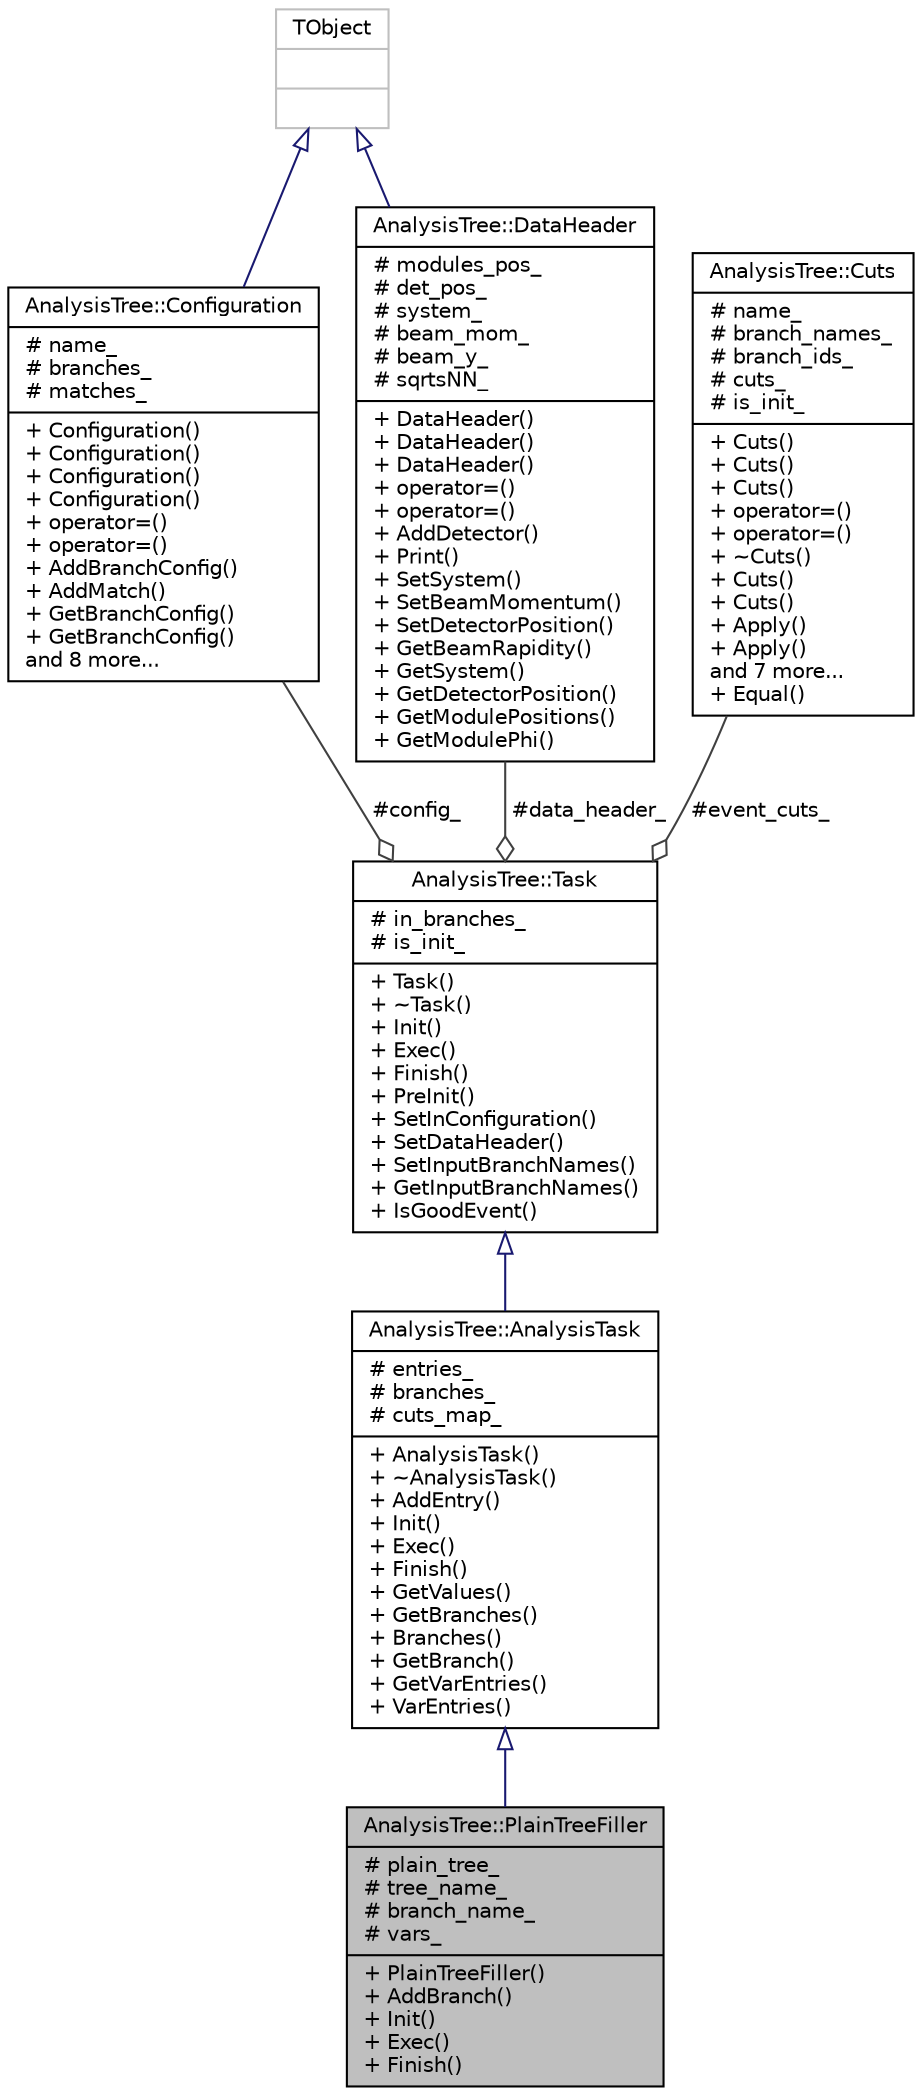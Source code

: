 digraph "AnalysisTree::PlainTreeFiller"
{
  edge [fontname="Helvetica",fontsize="10",labelfontname="Helvetica",labelfontsize="10"];
  node [fontname="Helvetica",fontsize="10",shape=record];
  Node1 [label="{AnalysisTree::PlainTreeFiller\n|# plain_tree_\l# tree_name_\l# branch_name_\l# vars_\l|+ PlainTreeFiller()\l+ AddBranch()\l+ Init()\l+ Exec()\l+ Finish()\l}",height=0.2,width=0.4,color="black", fillcolor="grey75", style="filled", fontcolor="black"];
  Node2 -> Node1 [dir="back",color="midnightblue",fontsize="10",style="solid",arrowtail="onormal",fontname="Helvetica"];
  Node2 [label="{AnalysisTree::AnalysisTask\n|# entries_\l# branches_\l# cuts_map_\l|+ AnalysisTask()\l+ ~AnalysisTask()\l+ AddEntry()\l+ Init()\l+ Exec()\l+ Finish()\l+ GetValues()\l+ GetBranches()\l+ Branches()\l+ GetBranch()\l+ GetVarEntries()\l+ VarEntries()\l}",height=0.2,width=0.4,color="black", fillcolor="white", style="filled",URL="$d0/d40/classAnalysisTree_1_1AnalysisTask.html",tooltip="AnalysisTask is a Task which keeps list of AnalysisEntry-s It evaluates Variables according to the ru..."];
  Node3 -> Node2 [dir="back",color="midnightblue",fontsize="10",style="solid",arrowtail="onormal",fontname="Helvetica"];
  Node3 [label="{AnalysisTree::Task\n|# in_branches_\l# is_init_\l|+ Task()\l+ ~Task()\l+ Init()\l+ Exec()\l+ Finish()\l+ PreInit()\l+ SetInConfiguration()\l+ SetDataHeader()\l+ SetInputBranchNames()\l+ GetInputBranchNames()\l+ IsGoodEvent()\l}",height=0.2,width=0.4,color="black", fillcolor="white", style="filled",URL="$d8/dcf/classAnalysisTree_1_1Task.html"];
  Node4 -> Node3 [color="grey25",fontsize="10",style="solid",label=" #config_" ,arrowhead="odiamond",fontname="Helvetica"];
  Node4 [label="{AnalysisTree::Configuration\n|# name_\l# branches_\l# matches_\l|+ Configuration()\l+ Configuration()\l+ Configuration()\l+ Configuration()\l+ operator=()\l+ operator=()\l+ AddBranchConfig()\l+ AddMatch()\l+ GetBranchConfig()\l+ GetBranchConfig()\land 8 more...\l}",height=0.2,width=0.4,color="black", fillcolor="white", style="filled",URL="$d8/dee/classAnalysisTree_1_1Configuration.html"];
  Node5 -> Node4 [dir="back",color="midnightblue",fontsize="10",style="solid",arrowtail="onormal",fontname="Helvetica"];
  Node5 [label="{TObject\n||}",height=0.2,width=0.4,color="grey75", fillcolor="white", style="filled"];
  Node6 -> Node3 [color="grey25",fontsize="10",style="solid",label=" #data_header_" ,arrowhead="odiamond",fontname="Helvetica"];
  Node6 [label="{AnalysisTree::DataHeader\n|# modules_pos_\l# det_pos_\l# system_\l# beam_mom_\l# beam_y_\l# sqrtsNN_\l|+ DataHeader()\l+ DataHeader()\l+ DataHeader()\l+ operator=()\l+ operator=()\l+ AddDetector()\l+ Print()\l+ SetSystem()\l+ SetBeamMomentum()\l+ SetDetectorPosition()\l+ GetBeamRapidity()\l+ GetSystem()\l+ GetDetectorPosition()\l+ GetModulePositions()\l+ GetModulePhi()\l}",height=0.2,width=0.4,color="black", fillcolor="white", style="filled",URL="$d8/d77/classAnalysisTree_1_1DataHeader.html"];
  Node5 -> Node6 [dir="back",color="midnightblue",fontsize="10",style="solid",arrowtail="onormal",fontname="Helvetica"];
  Node7 -> Node3 [color="grey25",fontsize="10",style="solid",label=" #event_cuts_" ,arrowhead="odiamond",fontname="Helvetica"];
  Node7 [label="{AnalysisTree::Cuts\n|# name_\l# branch_names_\l# branch_ids_\l# cuts_\l# is_init_\l|+ Cuts()\l+ Cuts()\l+ Cuts()\l+ operator=()\l+ operator=()\l+ ~Cuts()\l+ Cuts()\l+ Cuts()\l+ Apply()\l+ Apply()\land 7 more...\l+ Equal()\l}",height=0.2,width=0.4,color="black", fillcolor="white", style="filled",URL="$d5/dce/classAnalysisTree_1_1Cuts.html",tooltip="Cuts holds list of SimpleCuts and provides Apply function which subsequently applies cuts..."];
}
